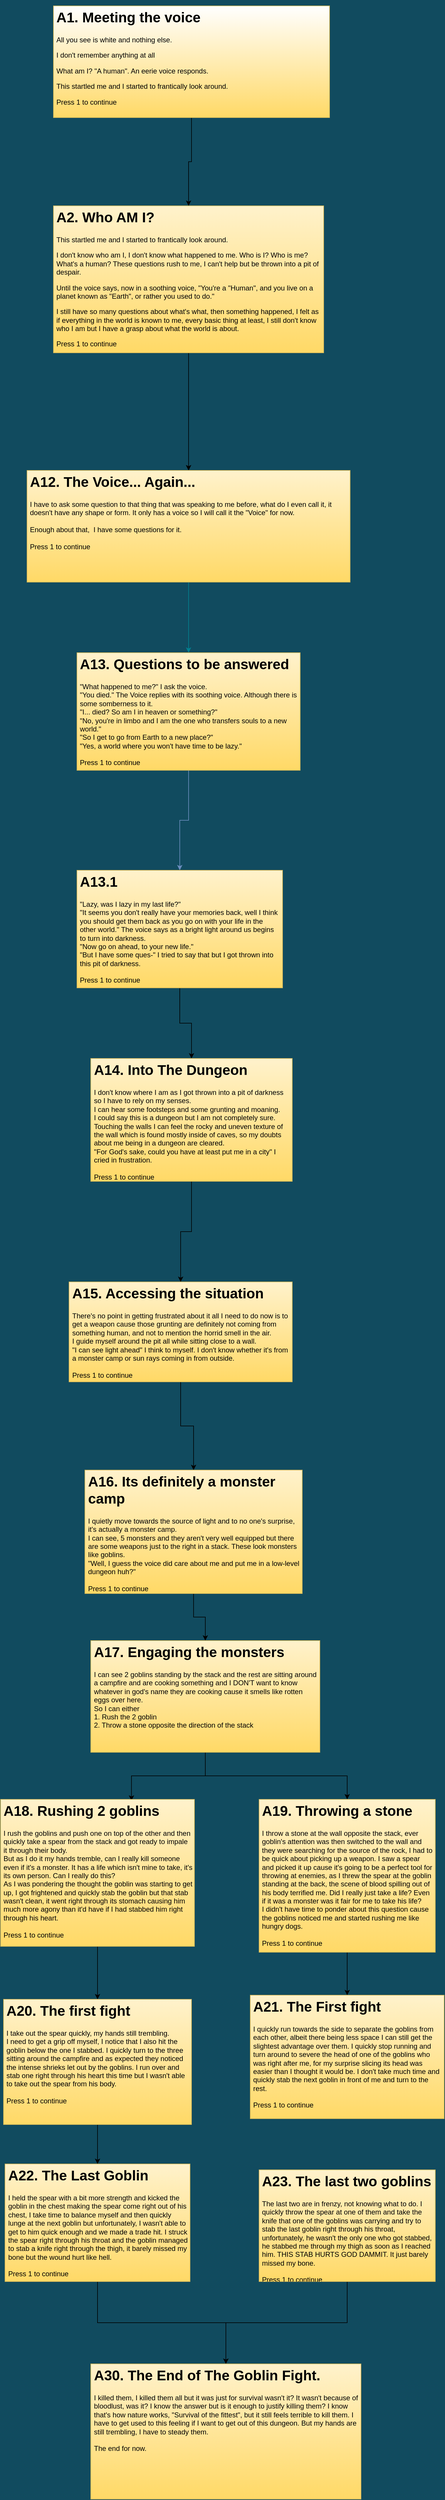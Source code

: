 <mxfile version="13.8.1" type="github">
  <diagram id="i5wmD65xaacf8iw_pDna" name="Page-1">
    <mxGraphModel dx="3422" dy="1450" grid="1" gridSize="10" guides="1" tooltips="1" connect="1" arrows="1" fold="1" page="1" pageScale="1" pageWidth="827" pageHeight="1169" background="#114B5F" math="0" shadow="0">
      <root>
        <mxCell id="0" />
        <mxCell id="1" parent="0" />
        <mxCell id="SavE5UgR6Ch-Het4QDgw-213" style="edgeStyle=orthogonalEdgeStyle;rounded=0;orthogonalLoop=1;jettySize=auto;html=1;entryX=0.5;entryY=0;entryDx=0;entryDy=0;" edge="1" parent="1" source="1wbSLV42vPWjMkYklheP-4" target="1wbSLV42vPWjMkYklheP-462">
          <mxGeometry relative="1" as="geometry" />
        </mxCell>
        <mxCell id="SavE5UgR6Ch-Het4QDgw-214" style="edgeStyle=orthogonalEdgeStyle;rounded=0;orthogonalLoop=1;jettySize=auto;html=1;entryX=0.5;entryY=0;entryDx=0;entryDy=0;" edge="1" parent="1" source="1wbSLV42vPWjMkYklheP-4" target="1wbSLV42vPWjMkYklheP-462">
          <mxGeometry relative="1" as="geometry" />
        </mxCell>
        <mxCell id="1wbSLV42vPWjMkYklheP-4" value="&lt;h1&gt;A2. Who AM I?&lt;/h1&gt;&lt;p&gt;This startled me and I started to frantically look around.&amp;nbsp;&lt;/p&gt;&lt;p&gt;I don&#39;t know who am I, I don&#39;t know what happened to me. Who is I? Who is me? What&#39;s a human? These questions rush to me, I can&#39;t help but be thrown into a pit of despair.&lt;/p&gt;&lt;p&gt;Until the voice says, now in a soothing voice, &quot;You&#39;re a &quot;Human&quot;, and you live on a planet known as &quot;Earth&quot;, or rather you used to do.&quot;&amp;nbsp;&lt;/p&gt;&lt;p&gt;I still have so many questions about what&#39;s what, then something happened, I felt as if everything in the world is known to me, every basic thing at least, I still&amp;nbsp;&lt;span&gt;don&#39;t know who I am but I have a grasp about what the world is about.&lt;/span&gt;&lt;/p&gt;&lt;p&gt;&lt;span&gt;Press 1 to continue&lt;/span&gt;&lt;/p&gt;&lt;p&gt;&lt;span&gt;&lt;br&gt;&lt;/span&gt;&lt;/p&gt;" style="text;html=1;spacing=5;spacingTop=-20;whiteSpace=wrap;overflow=hidden;rounded=0;sketch=0;fillColor=#fff2cc;strokeColor=#d6b656;gradientColor=#ffd966;" parent="1" vertex="1">
          <mxGeometry x="-200" y="470" width="460" height="250" as="geometry" />
        </mxCell>
        <mxCell id="1wbSLV42vPWjMkYklheP-435" style="edgeStyle=orthogonalEdgeStyle;curved=0;rounded=1;sketch=0;orthogonalLoop=1;jettySize=auto;html=1;strokeColor=#028090;fillColor=#F45B69;fontColor=#E4FDE1;" parent="1" target="1wbSLV42vPWjMkYklheP-434" edge="1">
          <mxGeometry relative="1" as="geometry">
            <mxPoint x="430.0" y="810" as="sourcePoint" />
          </mxGeometry>
        </mxCell>
        <mxCell id="1wbSLV42vPWjMkYklheP-444" style="edgeStyle=orthogonalEdgeStyle;curved=0;rounded=1;sketch=0;orthogonalLoop=1;jettySize=auto;html=1;strokeColor=#028090;fillColor=#F45B69;fontColor=#E4FDE1;" parent="1" target="1wbSLV42vPWjMkYklheP-443" edge="1">
          <mxGeometry relative="1" as="geometry">
            <mxPoint x="500.0" y="990" as="sourcePoint" />
          </mxGeometry>
        </mxCell>
        <mxCell id="1wbSLV42vPWjMkYklheP-446" style="edgeStyle=orthogonalEdgeStyle;curved=0;rounded=1;sketch=0;orthogonalLoop=1;jettySize=auto;html=1;entryX=0.466;entryY=-0.021;entryDx=0;entryDy=0;entryPerimeter=0;strokeColor=#028090;fillColor=#F45B69;fontColor=#E4FDE1;" parent="1" target="1wbSLV42vPWjMkYklheP-445" edge="1">
          <mxGeometry relative="1" as="geometry">
            <mxPoint x="774.941" y="990" as="sourcePoint" />
          </mxGeometry>
        </mxCell>
        <mxCell id="1wbSLV42vPWjMkYklheP-449" style="edgeStyle=orthogonalEdgeStyle;curved=0;rounded=1;sketch=0;orthogonalLoop=1;jettySize=auto;html=1;entryX=0.458;entryY=-0.003;entryDx=0;entryDy=0;entryPerimeter=0;strokeColor=#028090;fillColor=#F45B69;fontColor=#E4FDE1;" parent="1" target="1wbSLV42vPWjMkYklheP-448" edge="1">
          <mxGeometry relative="1" as="geometry">
            <mxPoint x="-10" y="1260" as="sourcePoint" />
          </mxGeometry>
        </mxCell>
        <mxCell id="1wbSLV42vPWjMkYklheP-452" style="edgeStyle=orthogonalEdgeStyle;curved=0;rounded=1;sketch=0;orthogonalLoop=1;jettySize=auto;html=1;strokeColor=#028090;fillColor=#F45B69;fontColor=#E4FDE1;" parent="1" target="1wbSLV42vPWjMkYklheP-450" edge="1">
          <mxGeometry relative="1" as="geometry">
            <mxPoint x="400.0" y="1270" as="sourcePoint" />
          </mxGeometry>
        </mxCell>
        <mxCell id="1wbSLV42vPWjMkYklheP-454" style="edgeStyle=orthogonalEdgeStyle;curved=0;rounded=1;sketch=0;orthogonalLoop=1;jettySize=auto;html=1;strokeColor=#028090;fillColor=#F45B69;fontColor=#E4FDE1;" parent="1" target="1wbSLV42vPWjMkYklheP-453" edge="1">
          <mxGeometry relative="1" as="geometry">
            <mxPoint x="760.0" y="1270" as="sourcePoint" />
          </mxGeometry>
        </mxCell>
        <mxCell id="1wbSLV42vPWjMkYklheP-471" style="edgeStyle=orthogonalEdgeStyle;curved=0;rounded=1;sketch=0;orthogonalLoop=1;jettySize=auto;html=1;strokeColor=#028090;fillColor=#F45B69;fontColor=#E4FDE1;" parent="1" source="1wbSLV42vPWjMkYklheP-462" target="1wbSLV42vPWjMkYklheP-469" edge="1">
          <mxGeometry relative="1" as="geometry" />
        </mxCell>
        <mxCell id="1wbSLV42vPWjMkYklheP-462" value="&lt;h1&gt;A12. The Voice... Again...&lt;/h1&gt;&lt;div&gt;I have to ask some question to that thing that was speaking to me before, what do I even call it, it doesn&#39;t have any shape or form. It only has a voice so I will call it the &quot;Voice&quot; for now.&lt;/div&gt;&lt;div&gt;&lt;br&gt;&lt;/div&gt;&lt;div&gt;Enough about that,&amp;nbsp; I have some questions for it.&lt;/div&gt;&lt;div&gt;&lt;br&gt;&lt;/div&gt;&lt;div&gt;Press 1 to continue&amp;nbsp;&lt;/div&gt;" style="text;html=1;strokeColor=#d6b656;fillColor=#fff2cc;spacing=5;spacingTop=-20;whiteSpace=wrap;overflow=hidden;rounded=0;sketch=0;gradientColor=#ffd966;" parent="1" vertex="1">
          <mxGeometry x="-245" y="920" width="550" height="190" as="geometry" />
        </mxCell>
        <mxCell id="SavE5UgR6Ch-Het4QDgw-200" style="edgeStyle=orthogonalEdgeStyle;rounded=0;orthogonalLoop=1;jettySize=auto;html=1;gradientColor=#7ea6e0;fillColor=#dae8fc;strokeColor=#6c8ebf;" edge="1" parent="1" source="1wbSLV42vPWjMkYklheP-469" target="SavE5UgR6Ch-Het4QDgw-198">
          <mxGeometry relative="1" as="geometry" />
        </mxCell>
        <mxCell id="1wbSLV42vPWjMkYklheP-469" value="&lt;h1&gt;A13. Questions to be answered&lt;/h1&gt;&lt;div&gt;&quot;What happened to me?&quot; I ask the voice.&lt;/div&gt;&lt;div&gt;&quot;You died.&quot; T&lt;span&gt;he Voice replies with its soothing voice. Although there is some somberness to it.&amp;nbsp;&lt;/span&gt;&lt;/div&gt;&lt;div&gt;&quot;I... died? So am I in heaven or something?&quot;&lt;/div&gt;&lt;div&gt;&quot;No, you&#39;re in limbo and I am the one who transfers souls to a new world.&quot;&lt;br&gt;&quot;So I get to go from Earth to a new place?&quot;&lt;/div&gt;&lt;div&gt;&quot;Yes, a world where you won&#39;t have time to be lazy.&quot;&lt;/div&gt;&lt;div&gt;&lt;br&gt;&lt;/div&gt;&lt;div&gt;Press 1 to continue&lt;/div&gt;&lt;div&gt;&lt;br&gt;&lt;/div&gt;" style="text;html=1;strokeColor=#d6b656;fillColor=#fff2cc;spacing=5;spacingTop=-20;whiteSpace=wrap;overflow=hidden;rounded=0;sketch=0;gradientColor=#ffd966;" parent="1" vertex="1">
          <mxGeometry x="-160" y="1230" width="380" height="200" as="geometry" />
        </mxCell>
        <mxCell id="SavE5UgR6Ch-Het4QDgw-203" style="edgeStyle=orthogonalEdgeStyle;rounded=0;orthogonalLoop=1;jettySize=auto;html=1;entryX=0.5;entryY=0;entryDx=0;entryDy=0;" edge="1" parent="1" source="SavE5UgR6Ch-Het4QDgw-198" target="SavE5UgR6Ch-Het4QDgw-202">
          <mxGeometry relative="1" as="geometry" />
        </mxCell>
        <mxCell id="SavE5UgR6Ch-Het4QDgw-198" value="&lt;h1&gt;&lt;span&gt;A13.1&lt;/span&gt;&lt;br&gt;&lt;/h1&gt;&lt;div&gt;&lt;span&gt;&quot;Lazy, was I lazy in my last life?&quot;&lt;br&gt;&quot;It seems you don&#39;t really have your memories back, well I think you should get them back as you go on with your life in the other world.&quot; The voice says as a bright light around us begins to turn into darkness.&lt;br&gt;&quot;Now go on ahead, to your new life.&quot;&lt;br&gt;&quot;But I have some ques-&quot; I tried to say that but I got thrown into this pit of darkness.&amp;nbsp;&lt;br&gt;&lt;br&gt;Press 1 to continue&lt;br&gt;&lt;br&gt;&lt;/span&gt;&lt;/div&gt;" style="text;html=1;strokeColor=#d6b656;fillColor=#fff2cc;spacing=5;spacingTop=-20;whiteSpace=wrap;overflow=hidden;rounded=0;gradientColor=#ffd966;" vertex="1" parent="1">
          <mxGeometry x="-160" y="1600" width="350" height="200" as="geometry" />
        </mxCell>
        <mxCell id="SavE5UgR6Ch-Het4QDgw-205" style="edgeStyle=orthogonalEdgeStyle;rounded=0;orthogonalLoop=1;jettySize=auto;html=1;entryX=0.5;entryY=0;entryDx=0;entryDy=0;" edge="1" parent="1" source="SavE5UgR6Ch-Het4QDgw-202" target="SavE5UgR6Ch-Het4QDgw-204">
          <mxGeometry relative="1" as="geometry" />
        </mxCell>
        <mxCell id="SavE5UgR6Ch-Het4QDgw-202" value="&lt;h1&gt;A14. Into The Dungeon&lt;br&gt;&lt;/h1&gt;&lt;div&gt;I don&#39;t know where I am as I got thrown into a pit of darkness so I have to rely on my senses.&lt;br&gt;I can hear some footsteps and some grunting and moaning.&lt;br&gt;&lt;/div&gt;&lt;div&gt;I could say this is a dungeon but I am not completely sure.&lt;/div&gt;&lt;div&gt;Touching the walls I can feel the rocky and uneven texture of the wall which is found mostly inside of caves, so my doubts about me being in a dungeon are cleared.&lt;br&gt;&quot;For God&#39;s sake, could you have at least put me in a city&quot; I cried in frustration.&lt;/div&gt;&lt;div&gt;&lt;br&gt;&lt;/div&gt;&lt;div&gt;Press 1 to continue&lt;/div&gt;&lt;div&gt;&lt;br&gt;&lt;/div&gt;" style="text;html=1;strokeColor=#d6b656;fillColor=#fff2cc;spacing=5;spacingTop=-20;whiteSpace=wrap;overflow=hidden;rounded=0;gradientColor=#ffd966;" vertex="1" parent="1">
          <mxGeometry x="-136.5" y="1920" width="343" height="209" as="geometry" />
        </mxCell>
        <mxCell id="SavE5UgR6Ch-Het4QDgw-207" style="edgeStyle=orthogonalEdgeStyle;rounded=0;orthogonalLoop=1;jettySize=auto;html=1;" edge="1" parent="1" source="SavE5UgR6Ch-Het4QDgw-204" target="SavE5UgR6Ch-Het4QDgw-206">
          <mxGeometry relative="1" as="geometry" />
        </mxCell>
        <mxCell id="SavE5UgR6Ch-Het4QDgw-204" value="&lt;h1&gt;A15. Accessing the situation&lt;/h1&gt;&lt;div&gt;There&#39;s no point in getting frustrated about it all I need to do now is to get a weapon cause those grunting are definitely not coming from something human, and not to mention the horrid smell in the air.&lt;br&gt;I guide myself around the pit all while sitting close to a wall.&lt;br&gt;&quot;I can see light ahead&quot; I think to myself. I don&#39;t know whether it&#39;s from a monster camp or sun rays coming in from outside.&lt;br&gt;&lt;br&gt;&lt;/div&gt;&lt;div&gt;Press 1 to continue&lt;/div&gt;" style="text;html=1;strokeColor=#d6b656;fillColor=#fff2cc;spacing=5;spacingTop=-20;whiteSpace=wrap;overflow=hidden;rounded=0;gradientColor=#ffd966;" vertex="1" parent="1">
          <mxGeometry x="-173.5" y="2300" width="380" height="170" as="geometry" />
        </mxCell>
        <mxCell id="SavE5UgR6Ch-Het4QDgw-209" style="edgeStyle=orthogonalEdgeStyle;rounded=0;orthogonalLoop=1;jettySize=auto;html=1;entryX=0.5;entryY=0;entryDx=0;entryDy=0;" edge="1" parent="1" source="SavE5UgR6Ch-Het4QDgw-206" target="SavE5UgR6Ch-Het4QDgw-208">
          <mxGeometry relative="1" as="geometry" />
        </mxCell>
        <mxCell id="SavE5UgR6Ch-Het4QDgw-206" value="&lt;h1&gt;A16. Its definitely a monster camp&lt;/h1&gt;&lt;div&gt;I quietly move towards the source of light and to no one&#39;s surprise, it&#39;s actually a monster camp.&amp;nbsp;&lt;br&gt;I can see, 5 monsters and they aren&#39;t very well equipped but there are some weapons just to the right in a stack. These look monsters like goblins.&lt;br&gt;&quot;Well, I guess the voice did care about me and put me in a low-level dungeon huh?&quot;&lt;/div&gt;&lt;div&gt;&lt;br&gt;&lt;/div&gt;&lt;div&gt;Press 1 to continue&lt;/div&gt;&lt;div&gt;&lt;br&gt;&lt;/div&gt;" style="text;html=1;strokeColor=#d6b656;fillColor=#fff2cc;spacing=5;spacingTop=-20;whiteSpace=wrap;overflow=hidden;rounded=0;gradientColor=#ffd966;" vertex="1" parent="1">
          <mxGeometry x="-146.5" y="2620" width="370" height="210" as="geometry" />
        </mxCell>
        <mxCell id="SavE5UgR6Ch-Het4QDgw-223" style="edgeStyle=orthogonalEdgeStyle;rounded=0;orthogonalLoop=1;jettySize=auto;html=1;entryX=0.675;entryY=0.009;entryDx=0;entryDy=0;entryPerimeter=0;" edge="1" parent="1" source="SavE5UgR6Ch-Het4QDgw-208" target="SavE5UgR6Ch-Het4QDgw-210">
          <mxGeometry relative="1" as="geometry" />
        </mxCell>
        <mxCell id="SavE5UgR6Ch-Het4QDgw-224" style="edgeStyle=orthogonalEdgeStyle;rounded=0;orthogonalLoop=1;jettySize=auto;html=1;" edge="1" parent="1" source="SavE5UgR6Ch-Het4QDgw-208" target="SavE5UgR6Ch-Het4QDgw-221">
          <mxGeometry relative="1" as="geometry" />
        </mxCell>
        <mxCell id="SavE5UgR6Ch-Het4QDgw-208" value="&lt;h1&gt;A17. Engaging the monsters&amp;nbsp;&lt;/h1&gt;&lt;div&gt;I can see 2 goblins standing by the stack and the rest are sitting around a campfire and are cooking something and I DON&#39;T want to know whatever in god&#39;s name they are cooking cause it smells like rotten eggs over here.&lt;/div&gt;&lt;div&gt;So I can either&lt;/div&gt;&lt;div&gt;1. Rush the 2 goblin&lt;br&gt;2. Throw a stone opposite the direction of the stack&lt;/div&gt;" style="text;html=1;strokeColor=#d6b656;fillColor=#fff2cc;spacing=5;spacingTop=-20;whiteSpace=wrap;overflow=hidden;rounded=0;gradientColor=#ffd966;" vertex="1" parent="1">
          <mxGeometry x="-136.5" y="2910" width="390" height="190" as="geometry" />
        </mxCell>
        <mxCell id="SavE5UgR6Ch-Het4QDgw-227" style="edgeStyle=orthogonalEdgeStyle;rounded=0;orthogonalLoop=1;jettySize=auto;html=1;" edge="1" parent="1" source="SavE5UgR6Ch-Het4QDgw-210" target="SavE5UgR6Ch-Het4QDgw-226">
          <mxGeometry relative="1" as="geometry" />
        </mxCell>
        <mxCell id="SavE5UgR6Ch-Het4QDgw-210" value="&lt;h1&gt;A18. Rushing 2 goblins&lt;/h1&gt;&lt;div&gt;I rush the goblins and push one on top of the other and then quickly take a spear from the stack and got ready to impale it through their body.&lt;br&gt;But as I do it my hands tremble, can I really kill someone even if it&#39;s a monster. It has a life which isn&#39;t mine to take, it&#39;s its own person. Can I really do this?&lt;/div&gt;&lt;div&gt;As I was pondering the thought the goblin was starting to get up, I got frightened and quickly stab the goblin but that stab wasn&#39;t clean, it went right through its stomach causing him much more agony than it&#39;d have if I had stabbed him right through his heart.&lt;/div&gt;&lt;div&gt;&lt;br&gt;&lt;/div&gt;&lt;div&gt;Press 1 to continue&amp;nbsp;&amp;nbsp;&lt;/div&gt;" style="text;html=1;strokeColor=#d6b656;fillColor=#fff2cc;spacing=5;spacingTop=-20;whiteSpace=wrap;overflow=hidden;rounded=0;gradientColor=#ffd966;" vertex="1" parent="1">
          <mxGeometry x="-290" y="3180" width="330" height="250" as="geometry" />
        </mxCell>
        <mxCell id="SavE5UgR6Ch-Het4QDgw-217" style="edgeStyle=orthogonalEdgeStyle;rounded=0;orthogonalLoop=1;jettySize=auto;html=1;" edge="1" parent="1" source="1wbSLV42vPWjMkYklheP-2" target="1wbSLV42vPWjMkYklheP-4">
          <mxGeometry relative="1" as="geometry" />
        </mxCell>
        <mxCell id="1wbSLV42vPWjMkYklheP-2" value="&lt;h1&gt;A1. Meeting the voice&lt;/h1&gt;&lt;p&gt;All you see is white and nothing else.&amp;nbsp;&lt;/p&gt;&lt;p&gt;I don&#39;t remember anything at all&lt;/p&gt;&lt;p&gt;What am I? &quot;A human&quot;. An eerie voice responds.&lt;/p&gt;&lt;p&gt;This startled me and I started to frantically look around.&lt;/p&gt;&lt;p&gt;Press 1 to continue&lt;/p&gt;&lt;p&gt;&lt;br&gt;&lt;/p&gt;&lt;p&gt;&lt;br&gt;&lt;/p&gt;" style="text;html=1;spacing=5;spacingTop=-20;whiteSpace=wrap;overflow=hidden;rounded=0;gradientColor=#ffd966;strokeColor=#d6b656;fillColor=#FFFFFF;" parent="1" vertex="1">
          <mxGeometry x="-200" y="130" width="470" height="190" as="geometry" />
        </mxCell>
        <mxCell id="SavE5UgR6Ch-Het4QDgw-218" style="edgeStyle=orthogonalEdgeStyle;rounded=0;orthogonalLoop=1;jettySize=auto;html=1;exitX=0.5;exitY=1;exitDx=0;exitDy=0;" edge="1" parent="1" source="1wbSLV42vPWjMkYklheP-469" target="1wbSLV42vPWjMkYklheP-469">
          <mxGeometry relative="1" as="geometry" />
        </mxCell>
        <mxCell id="SavE5UgR6Ch-Het4QDgw-219" style="edgeStyle=orthogonalEdgeStyle;rounded=0;orthogonalLoop=1;jettySize=auto;html=1;exitX=0.5;exitY=1;exitDx=0;exitDy=0;" edge="1" parent="1" source="1wbSLV42vPWjMkYklheP-462" target="1wbSLV42vPWjMkYklheP-462">
          <mxGeometry relative="1" as="geometry" />
        </mxCell>
        <mxCell id="SavE5UgR6Ch-Het4QDgw-229" style="edgeStyle=orthogonalEdgeStyle;rounded=0;orthogonalLoop=1;jettySize=auto;html=1;" edge="1" parent="1" source="SavE5UgR6Ch-Het4QDgw-221" target="SavE5UgR6Ch-Het4QDgw-228">
          <mxGeometry relative="1" as="geometry" />
        </mxCell>
        <mxCell id="SavE5UgR6Ch-Het4QDgw-221" value="&lt;h1&gt;A19. Throwing a stone&lt;/h1&gt;&lt;div&gt;I throw a stone at the wall opposite the stack, ever goblin&#39;s attention was then switched to the wall and they were searching for the source of the rock, I had to be quick about picking up a weapon. I saw a spear and picked it up cause it&#39;s going to be a perfect tool for throwing at enemies, as I threw the spear at the goblin standing at the back, the scene of blood spilling out of his body terrified me. Did I really just take a life? Even if it was a monster was it fair for me to take his life?&amp;nbsp;&lt;br&gt;I didn&#39;t have time to ponder about this question cause the goblins noticed me and started rushing me like hungry dogs.&lt;/div&gt;&lt;div&gt;&lt;br&gt;&lt;/div&gt;&lt;div&gt;Press 1 to continue&amp;nbsp;&lt;/div&gt;" style="text;html=1;strokeColor=#d6b656;fillColor=#fff2cc;spacing=5;spacingTop=-20;whiteSpace=wrap;overflow=hidden;rounded=0;gradientColor=#ffd966;" vertex="1" parent="1">
          <mxGeometry x="150" y="3180" width="300" height="260" as="geometry" />
        </mxCell>
        <mxCell id="SavE5UgR6Ch-Het4QDgw-231" style="edgeStyle=orthogonalEdgeStyle;rounded=0;orthogonalLoop=1;jettySize=auto;html=1;" edge="1" parent="1" source="SavE5UgR6Ch-Het4QDgw-226" target="SavE5UgR6Ch-Het4QDgw-230">
          <mxGeometry relative="1" as="geometry" />
        </mxCell>
        <mxCell id="SavE5UgR6Ch-Het4QDgw-226" value="&lt;h1&gt;A20. The first fight&lt;/h1&gt;&lt;div&gt;I take out the spear quickly, my hands still trembling.&lt;br&gt;I need to get a grip off myself, I notice that I also hit the goblin below the one I stabbed. I quickly turn to the three sitting around the campfire and as expected they noticed the intense shrieks let out by the goblins. I run over and stab one right through his heart this time but I wasn&#39;t able to take out the spear from his body.&lt;/div&gt;&lt;div&gt;&lt;br&gt;&lt;/div&gt;&lt;div&gt;Press 1 to continue&lt;/div&gt;" style="text;html=1;strokeColor=#d6b656;fillColor=#fff2cc;spacing=5;spacingTop=-20;whiteSpace=wrap;overflow=hidden;rounded=0;gradientColor=#ffd966;" vertex="1" parent="1">
          <mxGeometry x="-285" y="3520" width="320" height="213" as="geometry" />
        </mxCell>
        <mxCell id="SavE5UgR6Ch-Het4QDgw-228" value="&lt;h1&gt;A21. The First fight&amp;nbsp;&lt;/h1&gt;&lt;div&gt;I quickly run towards the side to separate the goblins from each other, albeit there being less space I can still get the slightest advantage over them. I quickly stop running and turn around to severe the head of one of the goblins who was right after me, for my surprise slicing its head was easier than I thought it would be. I don&#39;t take much time and quickly stab the next goblin in front of me and turn to the rest.&amp;nbsp;&lt;/div&gt;&lt;div&gt;&lt;br&gt;&lt;/div&gt;&lt;div&gt;Press 1 to continue&lt;/div&gt;" style="text;html=1;strokeColor=#d6b656;fillColor=#fff2cc;spacing=5;spacingTop=-20;whiteSpace=wrap;overflow=hidden;rounded=0;gradientColor=#ffd966;" vertex="1" parent="1">
          <mxGeometry x="135" y="3513" width="330" height="210" as="geometry" />
        </mxCell>
        <mxCell id="SavE5UgR6Ch-Het4QDgw-235" style="edgeStyle=orthogonalEdgeStyle;rounded=0;orthogonalLoop=1;jettySize=auto;html=1;" edge="1" parent="1" source="SavE5UgR6Ch-Het4QDgw-230" target="SavE5UgR6Ch-Het4QDgw-233">
          <mxGeometry relative="1" as="geometry" />
        </mxCell>
        <mxCell id="SavE5UgR6Ch-Het4QDgw-230" value="&lt;h1&gt;A22. The Last Goblin&lt;/h1&gt;&lt;div&gt;I held the spear with a bit more strength and kicked the goblin in the chest making the spear come right out of his chest, I take time to balance myself and then quickly lunge at the next goblin but unfortunately, I wasn&#39;t able to get to him quick enough and we made a trade hit. I struck the spear right through his throat and the goblin managed to stab a knife right through the thigh, it barely missed my bone but the wound hurt like hell.&lt;/div&gt;&lt;div&gt;&lt;br&gt;&lt;/div&gt;&lt;div&gt;Press 1 to continue&lt;/div&gt;" style="text;html=1;strokeColor=#d6b656;fillColor=#fff2cc;spacing=5;spacingTop=-20;whiteSpace=wrap;overflow=hidden;rounded=0;gradientColor=#ffd966;" vertex="1" parent="1">
          <mxGeometry x="-282.5" y="3800" width="315" height="200" as="geometry" />
        </mxCell>
        <mxCell id="SavE5UgR6Ch-Het4QDgw-234" style="edgeStyle=orthogonalEdgeStyle;rounded=0;orthogonalLoop=1;jettySize=auto;html=1;" edge="1" parent="1" source="SavE5UgR6Ch-Het4QDgw-232" target="SavE5UgR6Ch-Het4QDgw-233">
          <mxGeometry relative="1" as="geometry" />
        </mxCell>
        <mxCell id="SavE5UgR6Ch-Het4QDgw-232" value="&lt;h1&gt;A23. The last two goblins&lt;/h1&gt;&lt;div&gt;The last two are in frenzy, not knowing what to do. I quickly throw the spear at one of them and take the knife that one of the goblins was carrying and try to stab the last goblin right through his throat, unfortunately, he wasn&#39;t the only one who got stabbed, he stabbed me through my thigh as soon as I reached him. THIS STAB HURTS GOD DAMMIT. It just barely missed my bone.&lt;/div&gt;&lt;div&gt;&lt;br&gt;&lt;/div&gt;&lt;div&gt;Press 1 to continue&lt;/div&gt;" style="text;html=1;strokeColor=#d6b656;fillColor=#fff2cc;spacing=5;spacingTop=-20;whiteSpace=wrap;overflow=hidden;rounded=0;gradientColor=#ffd966;" vertex="1" parent="1">
          <mxGeometry x="150" y="3810" width="300" height="190" as="geometry" />
        </mxCell>
        <mxCell id="SavE5UgR6Ch-Het4QDgw-233" value="&lt;h1&gt;A30. The End of The Goblin Fight.&lt;/h1&gt;&lt;div&gt;I killed them, I killed them all but it was just for survival wasn&#39;t it? It wasn&#39;t because of bloodlust, was it? I know the answer but is it enough to justify killing them? I know that&#39;s how nature works, &quot;Survival of the fittest&quot;, but it still feels terrible to kill them. I have to get used to this feeling if I want to get out of this dungeon. But my hands are still trembling, I have to steady them.&amp;nbsp;&lt;/div&gt;&lt;div&gt;&lt;br&gt;&lt;/div&gt;&lt;div&gt;The end for now.&lt;/div&gt;" style="text;html=1;strokeColor=#d6b656;fillColor=#fff2cc;spacing=5;spacingTop=-20;whiteSpace=wrap;overflow=hidden;rounded=0;gradientColor=#ffd966;" vertex="1" parent="1">
          <mxGeometry x="-136.5" y="4140" width="460" height="230" as="geometry" />
        </mxCell>
      </root>
    </mxGraphModel>
  </diagram>
</mxfile>
